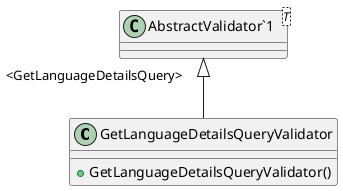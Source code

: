 @startuml
class GetLanguageDetailsQueryValidator {
    + GetLanguageDetailsQueryValidator()
}
class "AbstractValidator`1"<T> {
}
"AbstractValidator`1" "<GetLanguageDetailsQuery>" <|-- GetLanguageDetailsQueryValidator
@enduml
